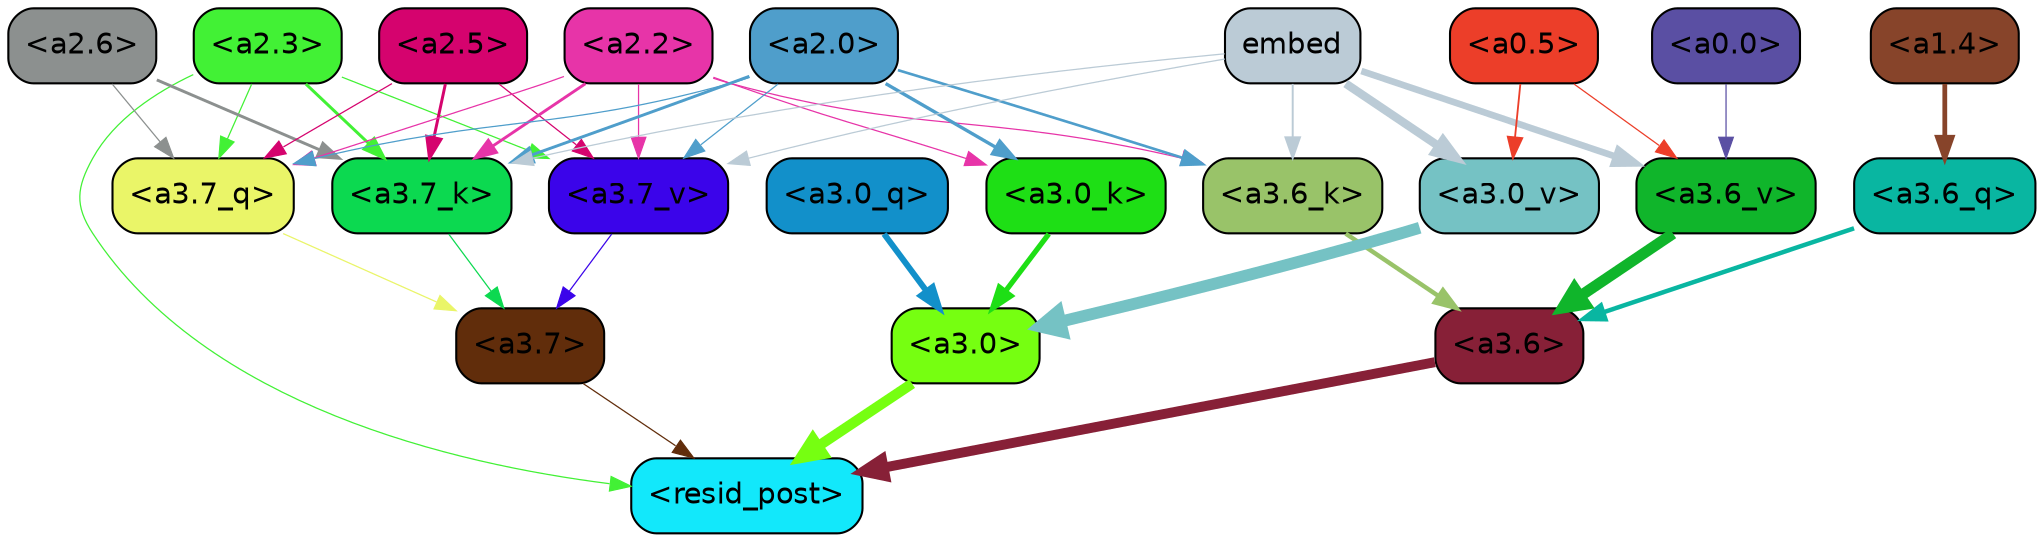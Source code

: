 strict digraph "" {
	graph [bgcolor=transparent,
		layout=dot,
		overlap=false,
		splines=true
	];
	"<a3.7>"	[color=black,
		fillcolor="#612d0b",
		fontname=Helvetica,
		shape=box,
		style="filled, rounded"];
	"<resid_post>"	[color=black,
		fillcolor="#12e8fb",
		fontname=Helvetica,
		shape=box,
		style="filled, rounded"];
	"<a3.7>" -> "<resid_post>"	[color="#612d0b",
		penwidth=0.6];
	"<a3.6>"	[color=black,
		fillcolor="#872037",
		fontname=Helvetica,
		shape=box,
		style="filled, rounded"];
	"<a3.6>" -> "<resid_post>"	[color="#872037",
		penwidth=4.749041676521301];
	"<a3.0>"	[color=black,
		fillcolor="#76ff11",
		fontname=Helvetica,
		shape=box,
		style="filled, rounded"];
	"<a3.0>" -> "<resid_post>"	[color="#76ff11",
		penwidth=5.004215121269226];
	"<a2.3>"	[color=black,
		fillcolor="#42f135",
		fontname=Helvetica,
		shape=box,
		style="filled, rounded"];
	"<a2.3>" -> "<resid_post>"	[color="#42f135",
		penwidth=0.6];
	"<a3.7_q>"	[color=black,
		fillcolor="#eaf568",
		fontname=Helvetica,
		shape=box,
		style="filled, rounded"];
	"<a2.3>" -> "<a3.7_q>"	[color="#42f135",
		penwidth=0.6];
	"<a3.7_k>"	[color=black,
		fillcolor="#0cd950",
		fontname=Helvetica,
		shape=box,
		style="filled, rounded"];
	"<a2.3>" -> "<a3.7_k>"	[color="#42f135",
		penwidth=1.4391854107379913];
	"<a3.7_v>"	[color=black,
		fillcolor="#3b04ea",
		fontname=Helvetica,
		shape=box,
		style="filled, rounded"];
	"<a2.3>" -> "<a3.7_v>"	[color="#42f135",
		penwidth=0.6];
	"<a3.7_q>" -> "<a3.7>"	[color="#eaf568",
		penwidth=0.6];
	"<a3.6_q>"	[color=black,
		fillcolor="#09b6a1",
		fontname=Helvetica,
		shape=box,
		style="filled, rounded"];
	"<a3.6_q>" -> "<a3.6>"	[color="#09b6a1",
		penwidth=2.160832464694977];
	"<a3.0_q>"	[color=black,
		fillcolor="#1290ca",
		fontname=Helvetica,
		shape=box,
		style="filled, rounded"];
	"<a3.0_q>" -> "<a3.0>"	[color="#1290ca",
		penwidth=2.870753765106201];
	"<a3.7_k>" -> "<a3.7>"	[color="#0cd950",
		penwidth=0.6];
	"<a3.6_k>"	[color=black,
		fillcolor="#99c369",
		fontname=Helvetica,
		shape=box,
		style="filled, rounded"];
	"<a3.6_k>" -> "<a3.6>"	[color="#99c369",
		penwidth=2.13908451795578];
	"<a3.0_k>"	[color=black,
		fillcolor="#1edf15",
		fontname=Helvetica,
		shape=box,
		style="filled, rounded"];
	"<a3.0_k>" -> "<a3.0>"	[color="#1edf15",
		penwidth=2.520303964614868];
	"<a3.7_v>" -> "<a3.7>"	[color="#3b04ea",
		penwidth=0.6];
	"<a3.6_v>"	[color=black,
		fillcolor="#10b52b",
		fontname=Helvetica,
		shape=box,
		style="filled, rounded"];
	"<a3.6_v>" -> "<a3.6>"	[color="#10b52b",
		penwidth=5.297133803367615];
	"<a3.0_v>"	[color=black,
		fillcolor="#75c2c4",
		fontname=Helvetica,
		shape=box,
		style="filled, rounded"];
	"<a3.0_v>" -> "<a3.0>"	[color="#75c2c4",
		penwidth=5.680712580680847];
	"<a2.6>"	[color=black,
		fillcolor="#8c908f",
		fontname=Helvetica,
		shape=box,
		style="filled, rounded"];
	"<a2.6>" -> "<a3.7_q>"	[color="#8c908f",
		penwidth=0.6];
	"<a2.6>" -> "<a3.7_k>"	[color="#8c908f",
		penwidth=1.4180794060230255];
	"<a2.5>"	[color=black,
		fillcolor="#d5036e",
		fontname=Helvetica,
		shape=box,
		style="filled, rounded"];
	"<a2.5>" -> "<a3.7_q>"	[color="#d5036e",
		penwidth=0.6];
	"<a2.5>" -> "<a3.7_k>"	[color="#d5036e",
		penwidth=1.4281435310840607];
	"<a2.5>" -> "<a3.7_v>"	[color="#d5036e",
		penwidth=0.6];
	"<a2.2>"	[color=black,
		fillcolor="#e734a8",
		fontname=Helvetica,
		shape=box,
		style="filled, rounded"];
	"<a2.2>" -> "<a3.7_q>"	[color="#e734a8",
		penwidth=0.6];
	"<a2.2>" -> "<a3.7_k>"	[color="#e734a8",
		penwidth=1.3982512056827545];
	"<a2.2>" -> "<a3.6_k>"	[color="#e734a8",
		penwidth=0.6];
	"<a2.2>" -> "<a3.0_k>"	[color="#e734a8",
		penwidth=0.6];
	"<a2.2>" -> "<a3.7_v>"	[color="#e734a8",
		penwidth=0.6];
	"<a2.0>"	[color=black,
		fillcolor="#4f9ecb",
		fontname=Helvetica,
		shape=box,
		style="filled, rounded"];
	"<a2.0>" -> "<a3.7_q>"	[color="#4f9ecb",
		penwidth=0.6];
	"<a2.0>" -> "<a3.7_k>"	[color="#4f9ecb",
		penwidth=1.404832512140274];
	"<a2.0>" -> "<a3.6_k>"	[color="#4f9ecb",
		penwidth=1.2708758115768433];
	"<a2.0>" -> "<a3.0_k>"	[color="#4f9ecb",
		penwidth=1.6207245588302612];
	"<a2.0>" -> "<a3.7_v>"	[color="#4f9ecb",
		penwidth=0.6];
	"<a1.4>"	[color=black,
		fillcolor="#87442a",
		fontname=Helvetica,
		shape=box,
		style="filled, rounded"];
	"<a1.4>" -> "<a3.6_q>"	[color="#87442a",
		penwidth=2.289449453353882];
	embed	[color=black,
		fillcolor="#bbcbd6",
		fontname=Helvetica,
		shape=box,
		style="filled, rounded"];
	embed -> "<a3.7_k>"	[color="#bbcbd6",
		penwidth=0.6];
	embed -> "<a3.6_k>"	[color="#bbcbd6",
		penwidth=0.9291638135910034];
	embed -> "<a3.7_v>"	[color="#bbcbd6",
		penwidth=0.6];
	embed -> "<a3.6_v>"	[color="#bbcbd6",
		penwidth=3.1808209121227264];
	embed -> "<a3.0_v>"	[color="#bbcbd6",
		penwidth=4.036660343408585];
	"<a0.5>"	[color=black,
		fillcolor="#ec3e29",
		fontname=Helvetica,
		shape=box,
		style="filled, rounded"];
	"<a0.5>" -> "<a3.6_v>"	[color="#ec3e29",
		penwidth=0.6];
	"<a0.5>" -> "<a3.0_v>"	[color="#ec3e29",
		penwidth=0.8798569142818451];
	"<a0.0>"	[color=black,
		fillcolor="#5a4fa3",
		fontname=Helvetica,
		shape=box,
		style="filled, rounded"];
	"<a0.0>" -> "<a3.6_v>"	[color="#5a4fa3",
		penwidth=0.6];
}
